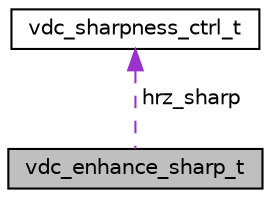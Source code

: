 digraph "vdc_enhance_sharp_t"
{
 // LATEX_PDF_SIZE
  edge [fontname="Helvetica",fontsize="10",labelfontname="Helvetica",labelfontsize="10"];
  node [fontname="Helvetica",fontsize="10",shape=record];
  Node1 [label="vdc_enhance_sharp_t",height=0.2,width=0.4,color="black", fillcolor="grey75", style="filled", fontcolor="black",tooltip=" "];
  Node2 -> Node1 [dir="back",color="darkorchid3",fontsize="10",style="dashed",label=" hrz_sharp" ,fontname="Helvetica"];
  Node2 [label="vdc_sharpness_ctrl_t",height=0.2,width=0.4,color="black", fillcolor="white", style="filled",URL="$d0/de6/structvdc__sharpness__ctrl__t.html",tooltip=" "];
}
